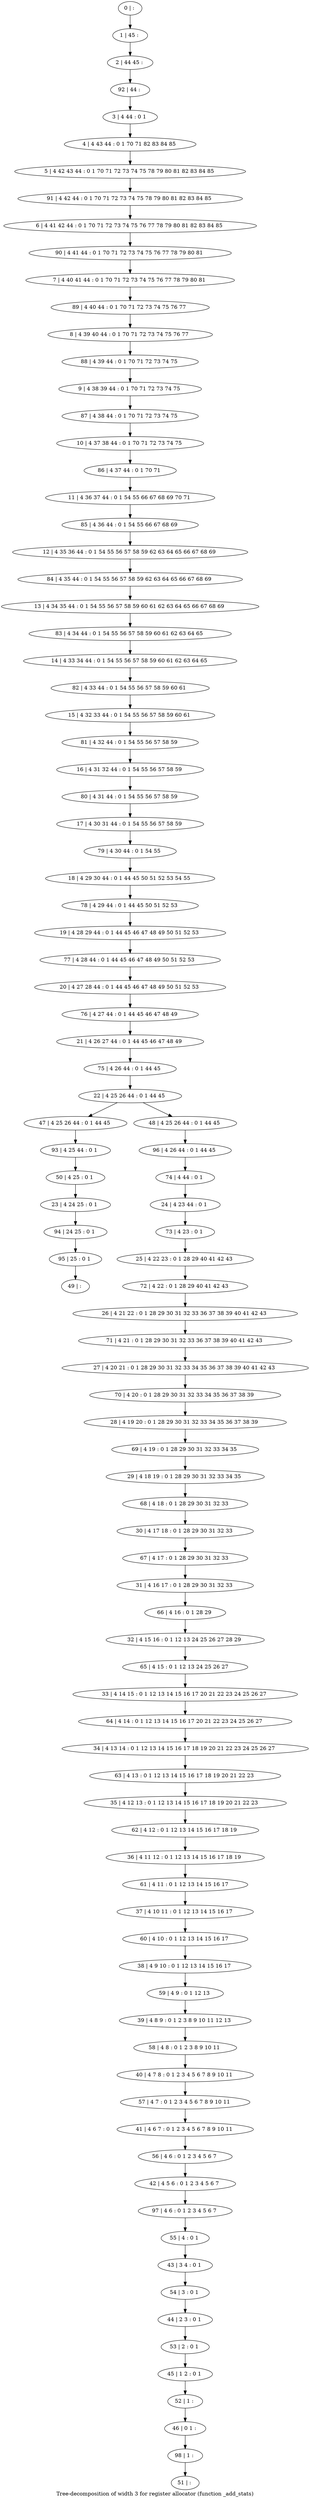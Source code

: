 digraph G {
graph [label="Tree-decomposition of width 3 for register allocator (function _add_stats)"]
0[label="0 | : "];
1[label="1 | 45 : "];
2[label="2 | 44 45 : "];
3[label="3 | 4 44 : 0 1 "];
4[label="4 | 4 43 44 : 0 1 70 71 82 83 84 85 "];
5[label="5 | 4 42 43 44 : 0 1 70 71 72 73 74 75 78 79 80 81 82 83 84 85 "];
6[label="6 | 4 41 42 44 : 0 1 70 71 72 73 74 75 76 77 78 79 80 81 82 83 84 85 "];
7[label="7 | 4 40 41 44 : 0 1 70 71 72 73 74 75 76 77 78 79 80 81 "];
8[label="8 | 4 39 40 44 : 0 1 70 71 72 73 74 75 76 77 "];
9[label="9 | 4 38 39 44 : 0 1 70 71 72 73 74 75 "];
10[label="10 | 4 37 38 44 : 0 1 70 71 72 73 74 75 "];
11[label="11 | 4 36 37 44 : 0 1 54 55 66 67 68 69 70 71 "];
12[label="12 | 4 35 36 44 : 0 1 54 55 56 57 58 59 62 63 64 65 66 67 68 69 "];
13[label="13 | 4 34 35 44 : 0 1 54 55 56 57 58 59 60 61 62 63 64 65 66 67 68 69 "];
14[label="14 | 4 33 34 44 : 0 1 54 55 56 57 58 59 60 61 62 63 64 65 "];
15[label="15 | 4 32 33 44 : 0 1 54 55 56 57 58 59 60 61 "];
16[label="16 | 4 31 32 44 : 0 1 54 55 56 57 58 59 "];
17[label="17 | 4 30 31 44 : 0 1 54 55 56 57 58 59 "];
18[label="18 | 4 29 30 44 : 0 1 44 45 50 51 52 53 54 55 "];
19[label="19 | 4 28 29 44 : 0 1 44 45 46 47 48 49 50 51 52 53 "];
20[label="20 | 4 27 28 44 : 0 1 44 45 46 47 48 49 50 51 52 53 "];
21[label="21 | 4 26 27 44 : 0 1 44 45 46 47 48 49 "];
22[label="22 | 4 25 26 44 : 0 1 44 45 "];
23[label="23 | 4 24 25 : 0 1 "];
24[label="24 | 4 23 44 : 0 1 "];
25[label="25 | 4 22 23 : 0 1 28 29 40 41 42 43 "];
26[label="26 | 4 21 22 : 0 1 28 29 30 31 32 33 36 37 38 39 40 41 42 43 "];
27[label="27 | 4 20 21 : 0 1 28 29 30 31 32 33 34 35 36 37 38 39 40 41 42 43 "];
28[label="28 | 4 19 20 : 0 1 28 29 30 31 32 33 34 35 36 37 38 39 "];
29[label="29 | 4 18 19 : 0 1 28 29 30 31 32 33 34 35 "];
30[label="30 | 4 17 18 : 0 1 28 29 30 31 32 33 "];
31[label="31 | 4 16 17 : 0 1 28 29 30 31 32 33 "];
32[label="32 | 4 15 16 : 0 1 12 13 24 25 26 27 28 29 "];
33[label="33 | 4 14 15 : 0 1 12 13 14 15 16 17 20 21 22 23 24 25 26 27 "];
34[label="34 | 4 13 14 : 0 1 12 13 14 15 16 17 18 19 20 21 22 23 24 25 26 27 "];
35[label="35 | 4 12 13 : 0 1 12 13 14 15 16 17 18 19 20 21 22 23 "];
36[label="36 | 4 11 12 : 0 1 12 13 14 15 16 17 18 19 "];
37[label="37 | 4 10 11 : 0 1 12 13 14 15 16 17 "];
38[label="38 | 4 9 10 : 0 1 12 13 14 15 16 17 "];
39[label="39 | 4 8 9 : 0 1 2 3 8 9 10 11 12 13 "];
40[label="40 | 4 7 8 : 0 1 2 3 4 5 6 7 8 9 10 11 "];
41[label="41 | 4 6 7 : 0 1 2 3 4 5 6 7 8 9 10 11 "];
42[label="42 | 4 5 6 : 0 1 2 3 4 5 6 7 "];
43[label="43 | 3 4 : 0 1 "];
44[label="44 | 2 3 : 0 1 "];
45[label="45 | 1 2 : 0 1 "];
46[label="46 | 0 1 : "];
47[label="47 | 4 25 26 44 : 0 1 44 45 "];
48[label="48 | 4 25 26 44 : 0 1 44 45 "];
49[label="49 | : "];
50[label="50 | 4 25 : 0 1 "];
51[label="51 | : "];
52[label="52 | 1 : "];
53[label="53 | 2 : 0 1 "];
54[label="54 | 3 : 0 1 "];
55[label="55 | 4 : 0 1 "];
56[label="56 | 4 6 : 0 1 2 3 4 5 6 7 "];
57[label="57 | 4 7 : 0 1 2 3 4 5 6 7 8 9 10 11 "];
58[label="58 | 4 8 : 0 1 2 3 8 9 10 11 "];
59[label="59 | 4 9 : 0 1 12 13 "];
60[label="60 | 4 10 : 0 1 12 13 14 15 16 17 "];
61[label="61 | 4 11 : 0 1 12 13 14 15 16 17 "];
62[label="62 | 4 12 : 0 1 12 13 14 15 16 17 18 19 "];
63[label="63 | 4 13 : 0 1 12 13 14 15 16 17 18 19 20 21 22 23 "];
64[label="64 | 4 14 : 0 1 12 13 14 15 16 17 20 21 22 23 24 25 26 27 "];
65[label="65 | 4 15 : 0 1 12 13 24 25 26 27 "];
66[label="66 | 4 16 : 0 1 28 29 "];
67[label="67 | 4 17 : 0 1 28 29 30 31 32 33 "];
68[label="68 | 4 18 : 0 1 28 29 30 31 32 33 "];
69[label="69 | 4 19 : 0 1 28 29 30 31 32 33 34 35 "];
70[label="70 | 4 20 : 0 1 28 29 30 31 32 33 34 35 36 37 38 39 "];
71[label="71 | 4 21 : 0 1 28 29 30 31 32 33 36 37 38 39 40 41 42 43 "];
72[label="72 | 4 22 : 0 1 28 29 40 41 42 43 "];
73[label="73 | 4 23 : 0 1 "];
74[label="74 | 4 44 : 0 1 "];
75[label="75 | 4 26 44 : 0 1 44 45 "];
76[label="76 | 4 27 44 : 0 1 44 45 46 47 48 49 "];
77[label="77 | 4 28 44 : 0 1 44 45 46 47 48 49 50 51 52 53 "];
78[label="78 | 4 29 44 : 0 1 44 45 50 51 52 53 "];
79[label="79 | 4 30 44 : 0 1 54 55 "];
80[label="80 | 4 31 44 : 0 1 54 55 56 57 58 59 "];
81[label="81 | 4 32 44 : 0 1 54 55 56 57 58 59 "];
82[label="82 | 4 33 44 : 0 1 54 55 56 57 58 59 60 61 "];
83[label="83 | 4 34 44 : 0 1 54 55 56 57 58 59 60 61 62 63 64 65 "];
84[label="84 | 4 35 44 : 0 1 54 55 56 57 58 59 62 63 64 65 66 67 68 69 "];
85[label="85 | 4 36 44 : 0 1 54 55 66 67 68 69 "];
86[label="86 | 4 37 44 : 0 1 70 71 "];
87[label="87 | 4 38 44 : 0 1 70 71 72 73 74 75 "];
88[label="88 | 4 39 44 : 0 1 70 71 72 73 74 75 "];
89[label="89 | 4 40 44 : 0 1 70 71 72 73 74 75 76 77 "];
90[label="90 | 4 41 44 : 0 1 70 71 72 73 74 75 76 77 78 79 80 81 "];
91[label="91 | 4 42 44 : 0 1 70 71 72 73 74 75 78 79 80 81 82 83 84 85 "];
92[label="92 | 44 : "];
93[label="93 | 4 25 44 : 0 1 "];
94[label="94 | 24 25 : 0 1 "];
95[label="95 | 25 : 0 1 "];
96[label="96 | 4 26 44 : 0 1 44 45 "];
97[label="97 | 4 6 : 0 1 2 3 4 5 6 7 "];
98[label="98 | 1 : "];
0->1 ;
1->2 ;
3->4 ;
4->5 ;
22->47 ;
22->48 ;
50->23 ;
52->46 ;
45->52 ;
53->45 ;
44->53 ;
54->44 ;
43->54 ;
55->43 ;
56->42 ;
41->56 ;
57->41 ;
40->57 ;
58->40 ;
39->58 ;
59->39 ;
38->59 ;
60->38 ;
37->60 ;
61->37 ;
36->61 ;
62->36 ;
35->62 ;
63->35 ;
34->63 ;
64->34 ;
33->64 ;
65->33 ;
32->65 ;
66->32 ;
31->66 ;
67->31 ;
30->67 ;
68->30 ;
29->68 ;
69->29 ;
28->69 ;
70->28 ;
27->70 ;
71->27 ;
26->71 ;
72->26 ;
25->72 ;
73->25 ;
24->73 ;
74->24 ;
75->22 ;
21->75 ;
76->21 ;
20->76 ;
77->20 ;
19->77 ;
78->19 ;
18->78 ;
79->18 ;
17->79 ;
80->17 ;
16->80 ;
81->16 ;
15->81 ;
82->15 ;
14->82 ;
83->14 ;
13->83 ;
84->13 ;
12->84 ;
85->12 ;
11->85 ;
86->11 ;
10->86 ;
87->10 ;
9->87 ;
88->9 ;
8->88 ;
89->8 ;
7->89 ;
90->7 ;
6->90 ;
91->6 ;
5->91 ;
92->3 ;
2->92 ;
93->50 ;
47->93 ;
23->94 ;
95->49 ;
94->95 ;
96->74 ;
48->96 ;
97->55 ;
42->97 ;
98->51 ;
46->98 ;
}
